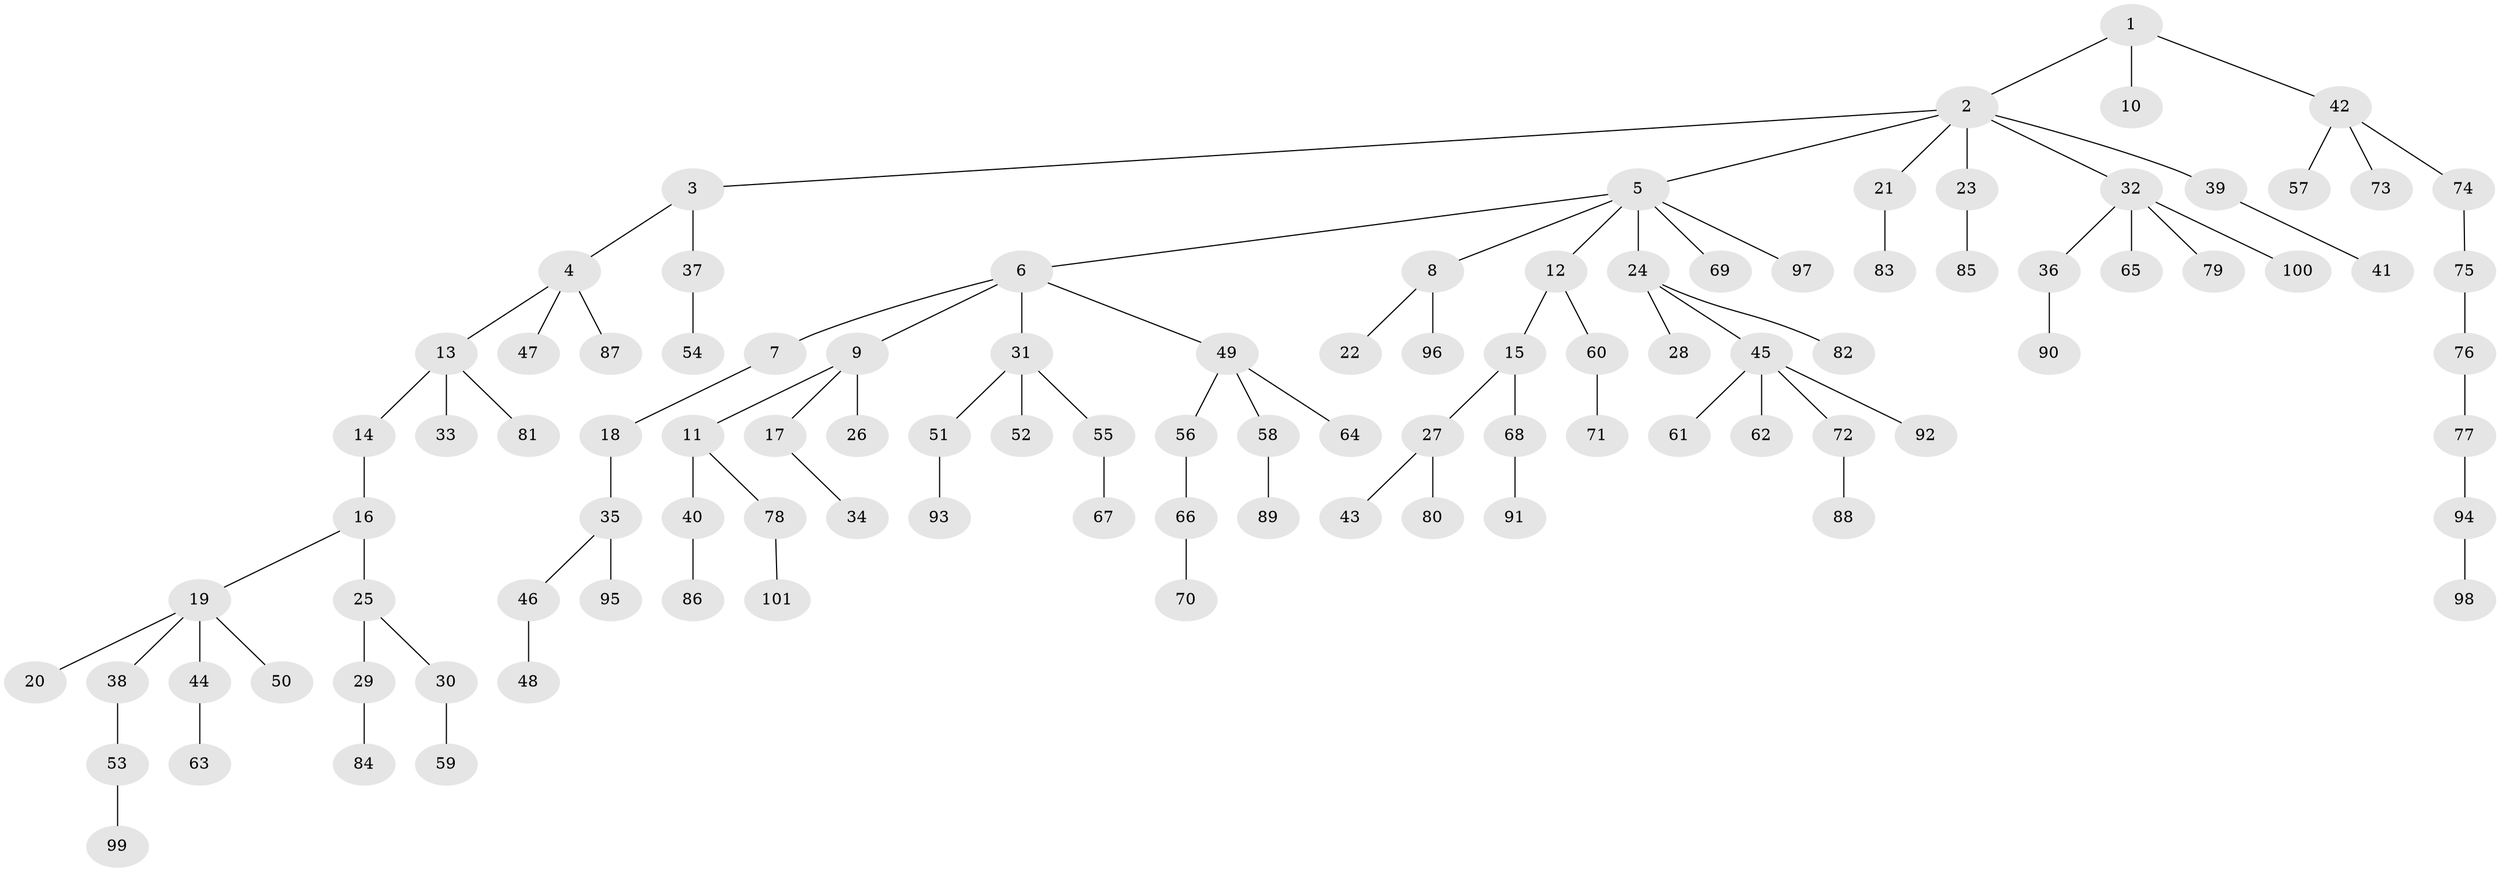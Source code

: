 // Generated by graph-tools (version 1.1) at 2025/11/02/27/25 16:11:26]
// undirected, 101 vertices, 100 edges
graph export_dot {
graph [start="1"]
  node [color=gray90,style=filled];
  1;
  2;
  3;
  4;
  5;
  6;
  7;
  8;
  9;
  10;
  11;
  12;
  13;
  14;
  15;
  16;
  17;
  18;
  19;
  20;
  21;
  22;
  23;
  24;
  25;
  26;
  27;
  28;
  29;
  30;
  31;
  32;
  33;
  34;
  35;
  36;
  37;
  38;
  39;
  40;
  41;
  42;
  43;
  44;
  45;
  46;
  47;
  48;
  49;
  50;
  51;
  52;
  53;
  54;
  55;
  56;
  57;
  58;
  59;
  60;
  61;
  62;
  63;
  64;
  65;
  66;
  67;
  68;
  69;
  70;
  71;
  72;
  73;
  74;
  75;
  76;
  77;
  78;
  79;
  80;
  81;
  82;
  83;
  84;
  85;
  86;
  87;
  88;
  89;
  90;
  91;
  92;
  93;
  94;
  95;
  96;
  97;
  98;
  99;
  100;
  101;
  1 -- 2;
  1 -- 10;
  1 -- 42;
  2 -- 3;
  2 -- 5;
  2 -- 21;
  2 -- 23;
  2 -- 32;
  2 -- 39;
  3 -- 4;
  3 -- 37;
  4 -- 13;
  4 -- 47;
  4 -- 87;
  5 -- 6;
  5 -- 8;
  5 -- 12;
  5 -- 24;
  5 -- 69;
  5 -- 97;
  6 -- 7;
  6 -- 9;
  6 -- 31;
  6 -- 49;
  7 -- 18;
  8 -- 22;
  8 -- 96;
  9 -- 11;
  9 -- 17;
  9 -- 26;
  11 -- 40;
  11 -- 78;
  12 -- 15;
  12 -- 60;
  13 -- 14;
  13 -- 33;
  13 -- 81;
  14 -- 16;
  15 -- 27;
  15 -- 68;
  16 -- 19;
  16 -- 25;
  17 -- 34;
  18 -- 35;
  19 -- 20;
  19 -- 38;
  19 -- 44;
  19 -- 50;
  21 -- 83;
  23 -- 85;
  24 -- 28;
  24 -- 45;
  24 -- 82;
  25 -- 29;
  25 -- 30;
  27 -- 43;
  27 -- 80;
  29 -- 84;
  30 -- 59;
  31 -- 51;
  31 -- 52;
  31 -- 55;
  32 -- 36;
  32 -- 65;
  32 -- 79;
  32 -- 100;
  35 -- 46;
  35 -- 95;
  36 -- 90;
  37 -- 54;
  38 -- 53;
  39 -- 41;
  40 -- 86;
  42 -- 57;
  42 -- 73;
  42 -- 74;
  44 -- 63;
  45 -- 61;
  45 -- 62;
  45 -- 72;
  45 -- 92;
  46 -- 48;
  49 -- 56;
  49 -- 58;
  49 -- 64;
  51 -- 93;
  53 -- 99;
  55 -- 67;
  56 -- 66;
  58 -- 89;
  60 -- 71;
  66 -- 70;
  68 -- 91;
  72 -- 88;
  74 -- 75;
  75 -- 76;
  76 -- 77;
  77 -- 94;
  78 -- 101;
  94 -- 98;
}
